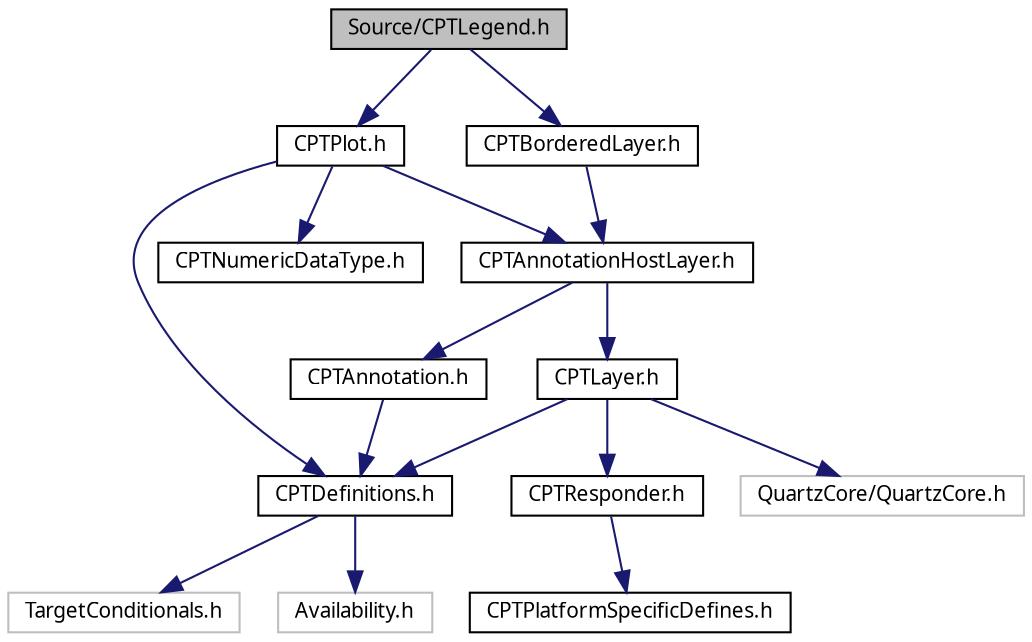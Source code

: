 digraph "Source/CPTLegend.h"
{
 // LATEX_PDF_SIZE
  bgcolor="transparent";
  edge [fontname="Lucinda Grande",fontsize="10",labelfontname="Lucinda Grande",labelfontsize="10"];
  node [fontname="Lucinda Grande",fontsize="10",shape=record];
  Node1 [label="Source/CPTLegend.h",height=0.2,width=0.4,color="black", fillcolor="grey75", style="filled", fontcolor="black",tooltip=" "];
  Node1 -> Node2 [color="midnightblue",fontsize="10",style="solid",fontname="Lucinda Grande"];
  Node2 [label="CPTPlot.h",height=0.2,width=0.4,color="black",URL="$_c_p_t_plot_8h.html",tooltip=" "];
  Node2 -> Node3 [color="midnightblue",fontsize="10",style="solid",fontname="Lucinda Grande"];
  Node3 [label="CPTDefinitions.h",height=0.2,width=0.4,color="black",URL="$_c_p_t_definitions_8h.html",tooltip=" "];
  Node3 -> Node4 [color="midnightblue",fontsize="10",style="solid",fontname="Lucinda Grande"];
  Node4 [label="TargetConditionals.h",height=0.2,width=0.4,color="grey75",tooltip=" "];
  Node3 -> Node5 [color="midnightblue",fontsize="10",style="solid",fontname="Lucinda Grande"];
  Node5 [label="Availability.h",height=0.2,width=0.4,color="grey75",tooltip=" "];
  Node2 -> Node6 [color="midnightblue",fontsize="10",style="solid",fontname="Lucinda Grande"];
  Node6 [label="CPTNumericDataType.h",height=0.2,width=0.4,color="black",URL="$_c_p_t_numeric_data_type_8h.html",tooltip=" "];
  Node2 -> Node7 [color="midnightblue",fontsize="10",style="solid",fontname="Lucinda Grande"];
  Node7 [label="CPTAnnotationHostLayer.h",height=0.2,width=0.4,color="black",URL="$_c_p_t_annotation_host_layer_8h.html",tooltip=" "];
  Node7 -> Node8 [color="midnightblue",fontsize="10",style="solid",fontname="Lucinda Grande"];
  Node8 [label="CPTLayer.h",height=0.2,width=0.4,color="black",URL="$_c_p_t_layer_8h.html",tooltip=" "];
  Node8 -> Node9 [color="midnightblue",fontsize="10",style="solid",fontname="Lucinda Grande"];
  Node9 [label="CPTResponder.h",height=0.2,width=0.4,color="black",URL="$_c_p_t_responder_8h.html",tooltip=" "];
  Node9 -> Node10 [color="midnightblue",fontsize="10",style="solid",fontname="Lucinda Grande"];
  Node10 [label="CPTPlatformSpecificDefines.h",height=0.2,width=0.4,color="black",URL="$_c_p_t_platform_specific_defines_8h.html",tooltip=" "];
  Node8 -> Node11 [color="midnightblue",fontsize="10",style="solid",fontname="Lucinda Grande"];
  Node11 [label="QuartzCore/QuartzCore.h",height=0.2,width=0.4,color="grey75",tooltip=" "];
  Node8 -> Node3 [color="midnightblue",fontsize="10",style="solid",fontname="Lucinda Grande"];
  Node7 -> Node12 [color="midnightblue",fontsize="10",style="solid",fontname="Lucinda Grande"];
  Node12 [label="CPTAnnotation.h",height=0.2,width=0.4,color="black",URL="$_c_p_t_annotation_8h.html",tooltip=" "];
  Node12 -> Node3 [color="midnightblue",fontsize="10",style="solid",fontname="Lucinda Grande"];
  Node1 -> Node13 [color="midnightblue",fontsize="10",style="solid",fontname="Lucinda Grande"];
  Node13 [label="CPTBorderedLayer.h",height=0.2,width=0.4,color="black",URL="$_c_p_t_bordered_layer_8h.html",tooltip=" "];
  Node13 -> Node7 [color="midnightblue",fontsize="10",style="solid",fontname="Lucinda Grande"];
}
